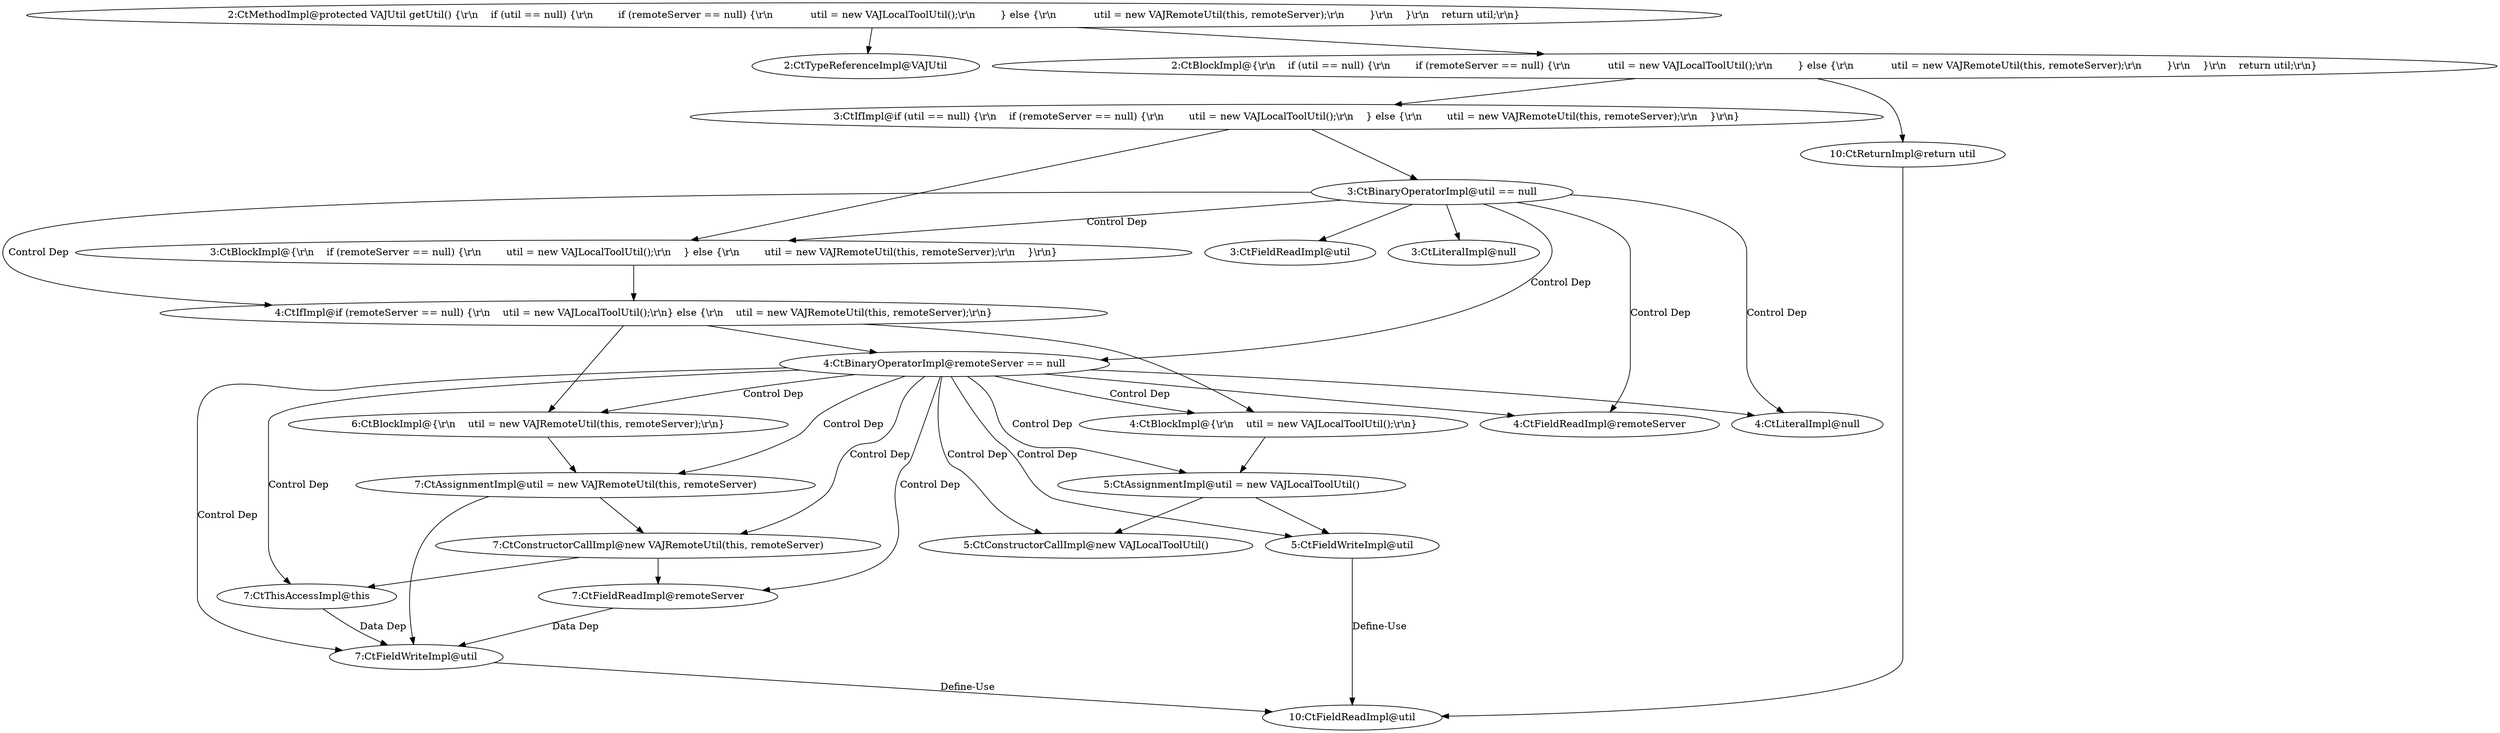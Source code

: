 digraph "getUtil#?" {
0 [label="2:CtTypeReferenceImpl@VAJUtil" shape=ellipse]
1 [label="3:CtFieldReadImpl@util" shape=ellipse]
2 [label="3:CtLiteralImpl@null" shape=ellipse]
3 [label="3:CtBinaryOperatorImpl@util == null" shape=ellipse]
4 [label="4:CtFieldReadImpl@remoteServer" shape=ellipse]
5 [label="4:CtLiteralImpl@null" shape=ellipse]
6 [label="4:CtBinaryOperatorImpl@remoteServer == null" shape=ellipse]
7 [label="5:CtFieldWriteImpl@util" shape=ellipse]
8 [label="5:CtConstructorCallImpl@new VAJLocalToolUtil()" shape=ellipse]
9 [label="5:CtAssignmentImpl@util = new VAJLocalToolUtil()" shape=ellipse]
10 [label="4:CtBlockImpl@{\\r\\n    util = new VAJLocalToolUtil();\\r\\n}" shape=ellipse]
11 [label="7:CtFieldWriteImpl@util" shape=ellipse]
12 [label="7:CtThisAccessImpl@this" shape=ellipse]
13 [label="7:CtFieldReadImpl@remoteServer" shape=ellipse]
14 [label="7:CtConstructorCallImpl@new VAJRemoteUtil(this, remoteServer)" shape=ellipse]
15 [label="7:CtAssignmentImpl@util = new VAJRemoteUtil(this, remoteServer)" shape=ellipse]
16 [label="6:CtBlockImpl@{\\r\\n    util = new VAJRemoteUtil(this, remoteServer);\\r\\n}" shape=ellipse]
17 [label="4:CtIfImpl@if (remoteServer == null) {\\r\\n    util = new VAJLocalToolUtil();\\r\\n} else {\\r\\n    util = new VAJRemoteUtil(this, remoteServer);\\r\\n}" shape=ellipse]
18 [label="3:CtBlockImpl@{\\r\\n    if (remoteServer == null) {\\r\\n        util = new VAJLocalToolUtil();\\r\\n    } else {\\r\\n        util = new VAJRemoteUtil(this, remoteServer);\\r\\n    }\\r\\n}" shape=ellipse]
19 [label="3:CtIfImpl@if (util == null) {\\r\\n    if (remoteServer == null) {\\r\\n        util = new VAJLocalToolUtil();\\r\\n    } else {\\r\\n        util = new VAJRemoteUtil(this, remoteServer);\\r\\n    }\\r\\n}" shape=ellipse]
20 [label="10:CtFieldReadImpl@util" shape=ellipse]
21 [label="10:CtReturnImpl@return util" shape=ellipse]
22 [label="2:CtBlockImpl@{\\r\\n    if (util == null) {\\r\\n        if (remoteServer == null) {\\r\\n            util = new VAJLocalToolUtil();\\r\\n        } else {\\r\\n            util = new VAJRemoteUtil(this, remoteServer);\\r\\n        }\\r\\n    }\\r\\n    return util;\\r\\n}" shape=ellipse]
23 [label="2:CtMethodImpl@protected VAJUtil getUtil() {\\r\\n    if (util == null) {\\r\\n        if (remoteServer == null) {\\r\\n            util = new VAJLocalToolUtil();\\r\\n        } else {\\r\\n            util = new VAJRemoteUtil(this, remoteServer);\\r\\n        }\\r\\n    }\\r\\n    return util;\\r\\n}" shape=ellipse]
3 -> 1 [label=""];
3 -> 2 [label=""];
3 -> 18 [label="Control Dep"];
3 -> 17 [label="Control Dep"];
3 -> 6 [label="Control Dep"];
3 -> 4 [label="Control Dep"];
3 -> 5 [label="Control Dep"];
6 -> 4 [label=""];
6 -> 5 [label=""];
6 -> 10 [label="Control Dep"];
6 -> 9 [label="Control Dep"];
6 -> 7 [label="Control Dep"];
6 -> 8 [label="Control Dep"];
6 -> 16 [label="Control Dep"];
6 -> 15 [label="Control Dep"];
6 -> 11 [label="Control Dep"];
6 -> 14 [label="Control Dep"];
6 -> 12 [label="Control Dep"];
6 -> 13 [label="Control Dep"];
7 -> 20 [label="Define-Use"];
9 -> 7 [label=""];
9 -> 8 [label=""];
10 -> 9 [label=""];
11 -> 20 [label="Define-Use"];
12 -> 11 [label="Data Dep"];
13 -> 11 [label="Data Dep"];
14 -> 12 [label=""];
14 -> 13 [label=""];
15 -> 11 [label=""];
15 -> 14 [label=""];
16 -> 15 [label=""];
17 -> 6 [label=""];
17 -> 10 [label=""];
17 -> 16 [label=""];
18 -> 17 [label=""];
19 -> 3 [label=""];
19 -> 18 [label=""];
21 -> 20 [label=""];
22 -> 19 [label=""];
22 -> 21 [label=""];
23 -> 0 [label=""];
23 -> 22 [label=""];
}